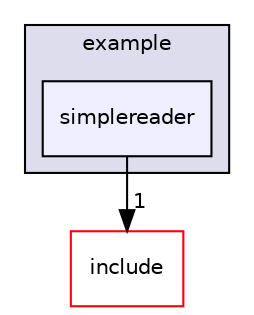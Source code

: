 digraph "build/vendor/rapidjson/src/rapidjson/example/simplereader" {
  compound=true
  node [ fontsize="10", fontname="Helvetica"];
  edge [ labelfontsize="10", labelfontname="Helvetica"];
  subgraph clusterdir_814f8d0b58d2cbbb7a64b29875efd4d1 {
    graph [ bgcolor="#ddddee", pencolor="black", label="example" fontname="Helvetica", fontsize="10", URL="dir_814f8d0b58d2cbbb7a64b29875efd4d1.html"]
  dir_b0840be1ef4eab4432e7ba2ffb81c1c7 [shape=box, label="simplereader", style="filled", fillcolor="#eeeeff", pencolor="black", URL="dir_b0840be1ef4eab4432e7ba2ffb81c1c7.html"];
  }
  dir_13cda55ee060365935dd1d37eaa22914 [shape=box label="include" fillcolor="white" style="filled" color="red" URL="dir_13cda55ee060365935dd1d37eaa22914.html"];
  dir_b0840be1ef4eab4432e7ba2ffb81c1c7->dir_13cda55ee060365935dd1d37eaa22914 [headlabel="1", labeldistance=1.5 headhref="dir_000021_000024.html"];
}
